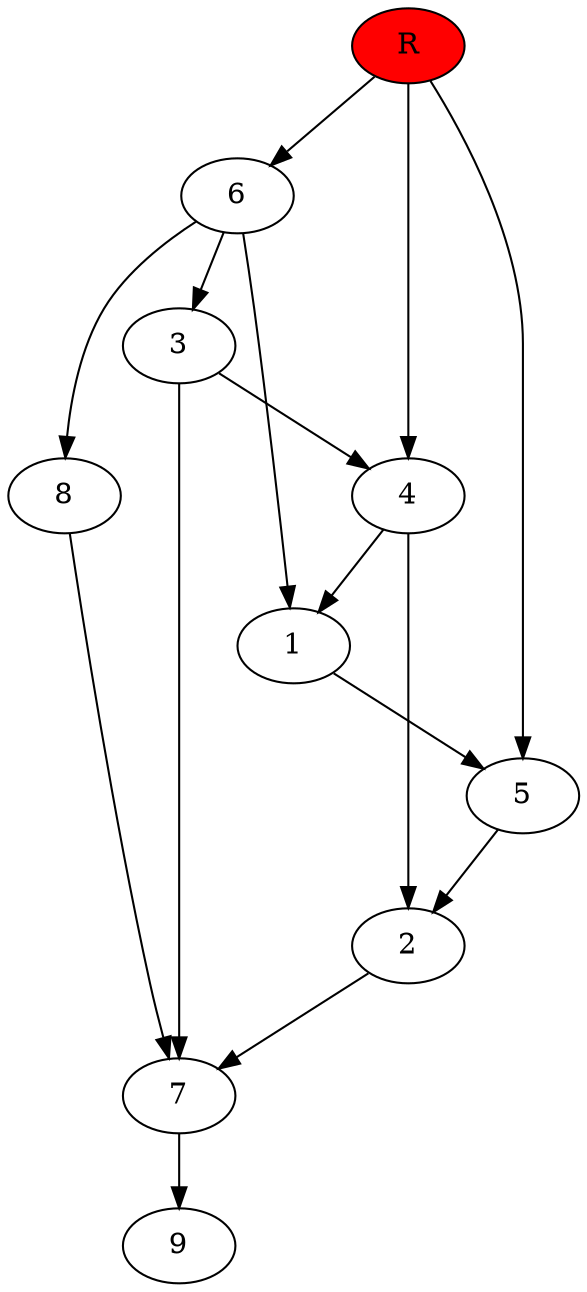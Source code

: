 digraph prb1707 {
	1
	2
	3
	4
	5
	6
	7
	8
	R [fillcolor="#ff0000" style=filled]
	1 -> 5
	2 -> 7
	3 -> 4
	3 -> 7
	4 -> 1
	4 -> 2
	5 -> 2
	6 -> 1
	6 -> 3
	6 -> 8
	7 -> 9
	8 -> 7
	R -> 4
	R -> 5
	R -> 6
}
